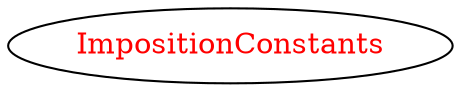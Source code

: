 digraph dependencyGraph {
 concentrate=true;
 ranksep="2.0";
 rankdir="LR"; 
 splines="ortho";
"ImpositionConstants" [fontcolor="red"];
}